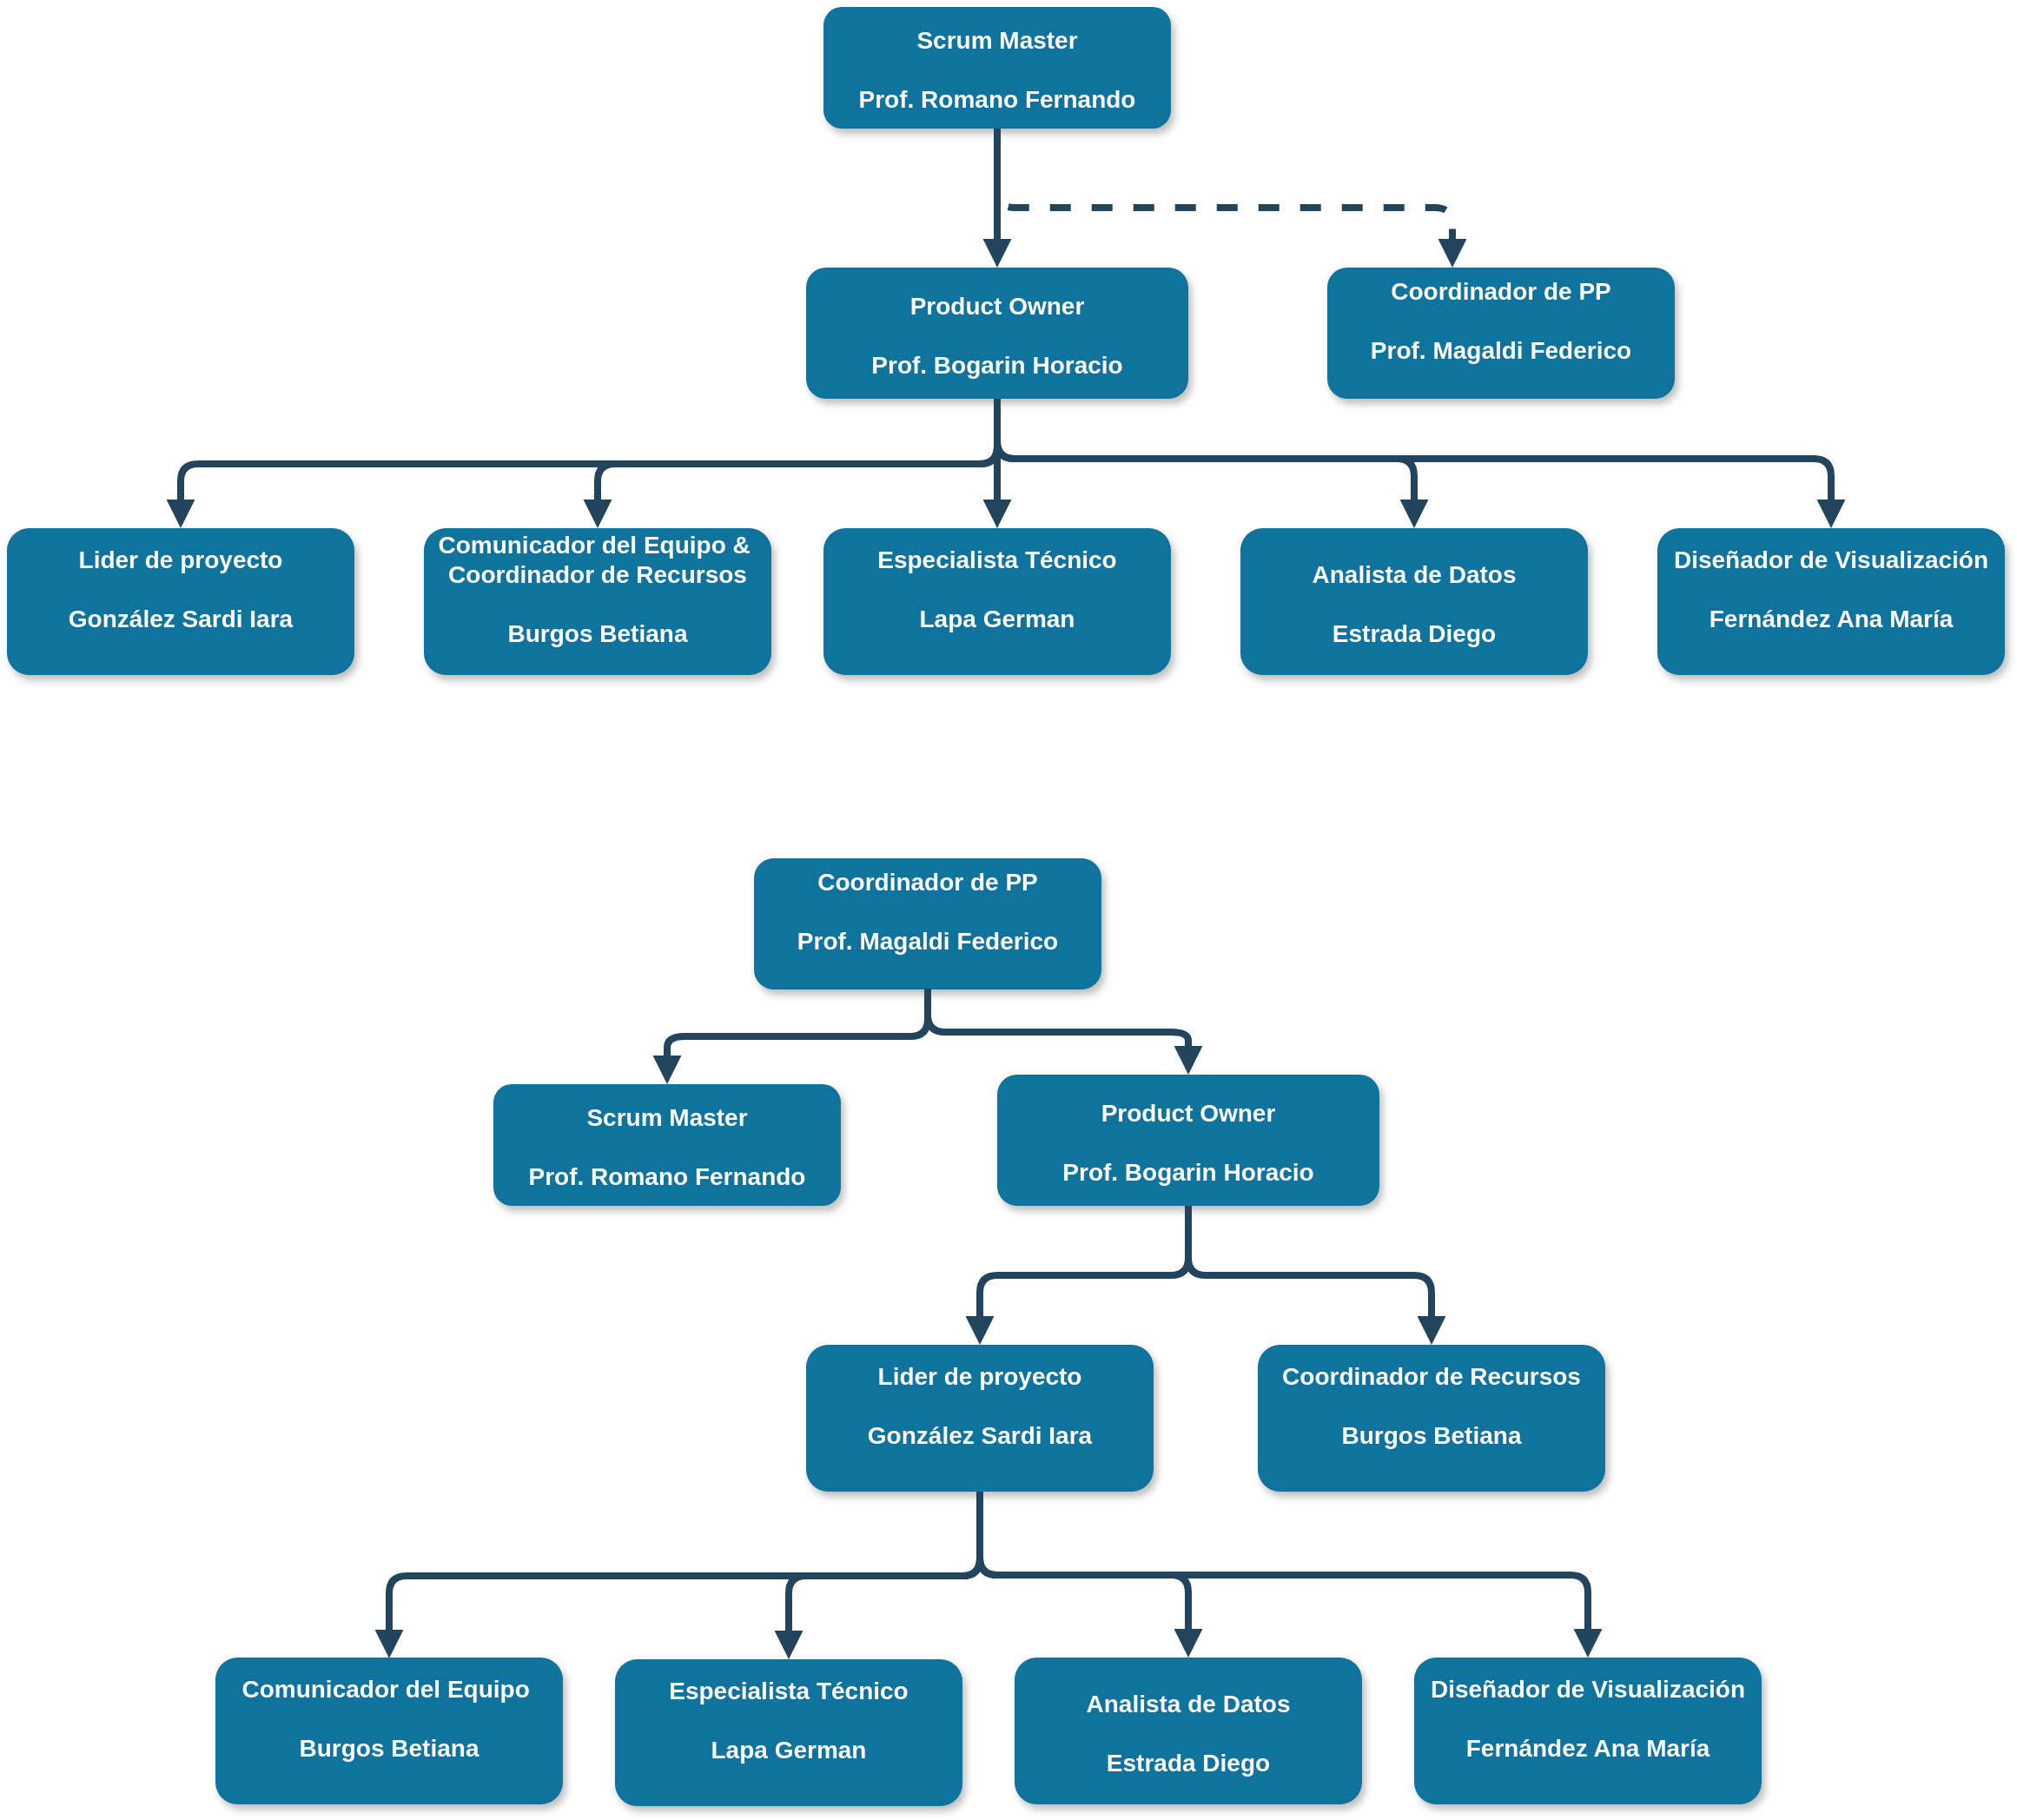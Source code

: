 <mxfile version="24.7.8">
  <diagram name="Page-1" id="97916047-d0de-89f5-080d-49f4d83e522f">
    <mxGraphModel dx="1329" dy="792" grid="1" gridSize="10" guides="1" tooltips="1" connect="1" arrows="1" fold="1" page="1" pageScale="1.5" pageWidth="1169" pageHeight="827" background="none" math="0" shadow="0">
      <root>
        <mxCell id="0" />
        <mxCell id="1" parent="0" />
        <mxCell id="2" value="Scrum Master&#xa;&#xa;Prof. Romano Fernando" style="rounded=1;fillColor=#10739E;strokeColor=none;shadow=1;gradientColor=none;fontStyle=1;fontColor=#FFFFFF;fontSize=14;" parent="1" vertex="1">
          <mxGeometry x="700" y="180" width="200" height="70" as="geometry" />
        </mxCell>
        <mxCell id="3" value="Product Owner&#xa;&#xa;Prof. Bogarin Horacio" style="rounded=1;fillColor=#10739E;strokeColor=none;shadow=1;gradientColor=none;fontStyle=1;fontColor=#FFFFFF;fontSize=14;" parent="1" vertex="1">
          <mxGeometry x="690" y="330" width="220" height="75.5" as="geometry" />
        </mxCell>
        <mxCell id="4" value="Lider de proyecto&#xa;&#xa;González Sardi Iara&#xa;" style="rounded=1;fillColor=#10739E;strokeColor=none;shadow=1;gradientColor=none;fontStyle=1;fontColor=#FFFFFF;fontSize=14;" parent="1" vertex="1">
          <mxGeometry x="230" y="480" width="200" height="84.5" as="geometry" />
        </mxCell>
        <mxCell id="5" value="Comunicador del Equipo &amp; &#xa;Coordinador de Recursos&#xa;&#xa;Burgos Betiana&#xa;" style="rounded=1;fillColor=#10739E;strokeColor=none;shadow=1;gradientColor=none;fontStyle=1;fontColor=#FFFFFF;fontSize=14;" parent="1" vertex="1">
          <mxGeometry x="470" y="480" width="200" height="84.5" as="geometry" />
        </mxCell>
        <mxCell id="6" value="Analista de Datos&#xa;&#xa;Estrada Diego" style="rounded=1;fillColor=#10739E;strokeColor=none;shadow=1;gradientColor=none;fontStyle=1;fontColor=#FFFFFF;fontSize=14;" parent="1" vertex="1">
          <mxGeometry x="940" y="480" width="200" height="84.5" as="geometry" />
        </mxCell>
        <mxCell id="7" value="Coordinador de PP&#xa;&#xa;Prof. Magaldi Federico&#xa;" style="rounded=1;fillColor=#10739E;strokeColor=none;shadow=1;gradientColor=none;fontStyle=1;fontColor=#FFFFFF;fontSize=14;" parent="1" vertex="1">
          <mxGeometry x="990" y="330" width="200" height="75.5" as="geometry" />
        </mxCell>
        <mxCell id="29" value="" style="edgeStyle=elbowEdgeStyle;elbow=vertical;strokeWidth=4;endArrow=block;endFill=1;fontStyle=1;strokeColor=#23445D;" parent="1" source="2" target="3" edge="1">
          <mxGeometry x="22" y="165.5" width="100" height="100" as="geometry">
            <mxPoint x="22" y="265.5" as="sourcePoint" />
            <mxPoint x="122" y="165.5" as="targetPoint" />
          </mxGeometry>
        </mxCell>
        <mxCell id="30" value="" style="edgeStyle=elbowEdgeStyle;elbow=vertical;strokeWidth=4;endArrow=block;endFill=1;fontStyle=1;strokeColor=#23445D;" parent="1" source="3" target="5" edge="1">
          <mxGeometry x="22" y="165.5" width="100" height="100" as="geometry">
            <mxPoint x="22" y="265.5" as="sourcePoint" />
            <mxPoint x="122" y="165.5" as="targetPoint" />
          </mxGeometry>
        </mxCell>
        <mxCell id="31" value="" style="edgeStyle=elbowEdgeStyle;elbow=vertical;strokeWidth=4;endArrow=block;endFill=1;fontStyle=1;strokeColor=#23445D;" parent="1" source="3" target="4" edge="1">
          <mxGeometry x="22" y="165.5" width="100" height="100" as="geometry">
            <mxPoint x="22" y="265.5" as="sourcePoint" />
            <mxPoint x="122" y="165.5" as="targetPoint" />
          </mxGeometry>
        </mxCell>
        <mxCell id="32" value="" style="edgeStyle=elbowEdgeStyle;elbow=vertical;strokeWidth=4;endArrow=block;endFill=1;fontStyle=1;strokeColor=#23445D;" parent="1" source="3" target="6" edge="1">
          <mxGeometry x="22" y="165.5" width="100" height="100" as="geometry">
            <mxPoint x="22" y="265.5" as="sourcePoint" />
            <mxPoint x="122" y="165.5" as="targetPoint" />
            <Array as="points">
              <mxPoint x="930" y="440" />
            </Array>
          </mxGeometry>
        </mxCell>
        <mxCell id="33" value="" style="edgeStyle=elbowEdgeStyle;elbow=vertical;strokeWidth=4;endArrow=block;endFill=1;fontStyle=1;dashed=1;strokeColor=#23445D;" parent="1" source="2" target="7" edge="1">
          <mxGeometry x="22" y="165.5" width="100" height="100" as="geometry">
            <mxPoint x="22" y="265.5" as="sourcePoint" />
            <mxPoint x="122" y="165.5" as="targetPoint" />
            <Array as="points">
              <mxPoint x="1062" y="295.5" />
            </Array>
          </mxGeometry>
        </mxCell>
        <mxCell id="4xJvbluPS9DWr1Omxu0b-56" value="Especialista Técnico&#xa;&#xa;Lapa German&#xa;" style="rounded=1;fillColor=#10739E;strokeColor=none;shadow=1;gradientColor=none;fontStyle=1;fontColor=#FFFFFF;fontSize=14;" vertex="1" parent="1">
          <mxGeometry x="700" y="480" width="200" height="84.5" as="geometry" />
        </mxCell>
        <mxCell id="4xJvbluPS9DWr1Omxu0b-57" value="" style="edgeStyle=elbowEdgeStyle;elbow=vertical;strokeWidth=4;endArrow=block;endFill=1;fontStyle=1;strokeColor=#23445D;entryX=0.5;entryY=0;entryDx=0;entryDy=0;exitX=0.5;exitY=1;exitDx=0;exitDy=0;" edge="1" parent="1" source="3" target="4xJvbluPS9DWr1Omxu0b-56">
          <mxGeometry x="22" y="165.5" width="100" height="100" as="geometry">
            <mxPoint x="782" y="416" as="sourcePoint" />
            <mxPoint x="1070" y="466" as="targetPoint" />
          </mxGeometry>
        </mxCell>
        <mxCell id="4xJvbluPS9DWr1Omxu0b-58" value="Diseñador de Visualización&#xa;&#xa;Fernández Ana María&#xa;" style="rounded=1;fillColor=#10739E;strokeColor=none;shadow=1;gradientColor=none;fontStyle=1;fontColor=#FFFFFF;fontSize=14;" vertex="1" parent="1">
          <mxGeometry x="1180" y="480" width="200" height="84.5" as="geometry" />
        </mxCell>
        <mxCell id="4xJvbluPS9DWr1Omxu0b-59" value="" style="edgeStyle=elbowEdgeStyle;elbow=vertical;strokeWidth=4;endArrow=block;endFill=1;fontStyle=1;strokeColor=#23445D;entryX=0.5;entryY=0;entryDx=0;entryDy=0;exitX=0.5;exitY=1;exitDx=0;exitDy=0;" edge="1" parent="1" source="3" target="4xJvbluPS9DWr1Omxu0b-58">
          <mxGeometry x="22" y="165.5" width="100" height="100" as="geometry">
            <mxPoint x="770" y="410" as="sourcePoint" />
            <mxPoint x="1070" y="466" as="targetPoint" />
            <Array as="points">
              <mxPoint x="1050" y="440" />
            </Array>
          </mxGeometry>
        </mxCell>
        <mxCell id="4xJvbluPS9DWr1Omxu0b-60" value="Scrum Master&#xa;&#xa;Prof. Romano Fernando" style="rounded=1;fillColor=#10739E;strokeColor=none;shadow=1;gradientColor=none;fontStyle=1;fontColor=#FFFFFF;fontSize=14;" vertex="1" parent="1">
          <mxGeometry x="510" y="800" width="200" height="70" as="geometry" />
        </mxCell>
        <mxCell id="4xJvbluPS9DWr1Omxu0b-61" value="Product Owner&#xa;&#xa;Prof. Bogarin Horacio" style="rounded=1;fillColor=#10739E;strokeColor=none;shadow=1;gradientColor=none;fontStyle=1;fontColor=#FFFFFF;fontSize=14;" vertex="1" parent="1">
          <mxGeometry x="800" y="794.5" width="220" height="75.5" as="geometry" />
        </mxCell>
        <mxCell id="4xJvbluPS9DWr1Omxu0b-62" value="Lider de proyecto&#xa;&#xa;González Sardi Iara&#xa;" style="rounded=1;fillColor=#10739E;strokeColor=none;shadow=1;gradientColor=none;fontStyle=1;fontColor=#FFFFFF;fontSize=14;" vertex="1" parent="1">
          <mxGeometry x="690" y="950" width="200" height="84.5" as="geometry" />
        </mxCell>
        <mxCell id="4xJvbluPS9DWr1Omxu0b-63" value="Coordinador de Recursos&#xa;&#xa;Burgos Betiana&#xa;" style="rounded=1;fillColor=#10739E;strokeColor=none;shadow=1;gradientColor=none;fontStyle=1;fontColor=#FFFFFF;fontSize=14;" vertex="1" parent="1">
          <mxGeometry x="950" y="950" width="200" height="84.5" as="geometry" />
        </mxCell>
        <mxCell id="4xJvbluPS9DWr1Omxu0b-64" value="Analista de Datos&#xa;&#xa;Estrada Diego" style="rounded=1;fillColor=#10739E;strokeColor=none;shadow=1;gradientColor=none;fontStyle=1;fontColor=#FFFFFF;fontSize=14;" vertex="1" parent="1">
          <mxGeometry x="810" y="1130" width="200" height="84.5" as="geometry" />
        </mxCell>
        <mxCell id="4xJvbluPS9DWr1Omxu0b-65" value="Coordinador de PP&#xa;&#xa;Prof. Magaldi Federico&#xa;" style="rounded=1;fillColor=#10739E;strokeColor=none;shadow=1;gradientColor=none;fontStyle=1;fontColor=#FFFFFF;fontSize=14;" vertex="1" parent="1">
          <mxGeometry x="660" y="670" width="200" height="75.5" as="geometry" />
        </mxCell>
        <mxCell id="4xJvbluPS9DWr1Omxu0b-67" value="" style="edgeStyle=elbowEdgeStyle;elbow=vertical;strokeWidth=4;endArrow=block;endFill=1;fontStyle=1;strokeColor=#23445D;" edge="1" parent="1" source="4xJvbluPS9DWr1Omxu0b-61" target="4xJvbluPS9DWr1Omxu0b-63">
          <mxGeometry x="22" y="165.5" width="100" height="100" as="geometry">
            <mxPoint x="2" y="895.5" as="sourcePoint" />
            <mxPoint x="102" y="795.5" as="targetPoint" />
          </mxGeometry>
        </mxCell>
        <mxCell id="4xJvbluPS9DWr1Omxu0b-68" value="" style="edgeStyle=elbowEdgeStyle;elbow=vertical;strokeWidth=4;endArrow=block;endFill=1;fontStyle=1;strokeColor=#23445D;" edge="1" parent="1" source="4xJvbluPS9DWr1Omxu0b-61" target="4xJvbluPS9DWr1Omxu0b-62">
          <mxGeometry x="22" y="165.5" width="100" height="100" as="geometry">
            <mxPoint x="2" y="895.5" as="sourcePoint" />
            <mxPoint x="102" y="795.5" as="targetPoint" />
          </mxGeometry>
        </mxCell>
        <mxCell id="4xJvbluPS9DWr1Omxu0b-71" value="Especialista Técnico&#xa;&#xa;Lapa German&#xa;" style="rounded=1;fillColor=#10739E;strokeColor=none;shadow=1;gradientColor=none;fontStyle=1;fontColor=#FFFFFF;fontSize=14;" vertex="1" parent="1">
          <mxGeometry x="580" y="1131" width="200" height="84.5" as="geometry" />
        </mxCell>
        <mxCell id="4xJvbluPS9DWr1Omxu0b-73" value="Diseñador de Visualización&#xa;&#xa;Fernández Ana María&#xa;" style="rounded=1;fillColor=#10739E;strokeColor=none;shadow=1;gradientColor=none;fontStyle=1;fontColor=#FFFFFF;fontSize=14;" vertex="1" parent="1">
          <mxGeometry x="1040" y="1130" width="200" height="84.5" as="geometry" />
        </mxCell>
        <mxCell id="4xJvbluPS9DWr1Omxu0b-79" value="" style="edgeStyle=elbowEdgeStyle;elbow=vertical;strokeWidth=4;endArrow=block;endFill=1;fontStyle=1;strokeColor=#23445D;exitX=0.5;exitY=1;exitDx=0;exitDy=0;entryX=0.5;entryY=0;entryDx=0;entryDy=0;" edge="1" parent="1" source="4xJvbluPS9DWr1Omxu0b-65" target="4xJvbluPS9DWr1Omxu0b-61">
          <mxGeometry x="22" y="165.5" width="100" height="100" as="geometry">
            <mxPoint x="1420" y="640" as="sourcePoint" />
            <mxPoint x="1060" y="880" as="targetPoint" />
          </mxGeometry>
        </mxCell>
        <mxCell id="4xJvbluPS9DWr1Omxu0b-82" value="" style="edgeStyle=elbowEdgeStyle;elbow=vertical;strokeWidth=4;endArrow=block;endFill=1;fontStyle=1;strokeColor=#23445D;exitX=0.5;exitY=1;exitDx=0;exitDy=0;entryX=0.5;entryY=0;entryDx=0;entryDy=0;" edge="1" parent="1" source="4xJvbluPS9DWr1Omxu0b-62" target="4xJvbluPS9DWr1Omxu0b-71">
          <mxGeometry x="22" y="165.5" width="100" height="100" as="geometry">
            <mxPoint x="463" y="1030" as="sourcePoint" />
            <mxPoint x="330" y="1180" as="targetPoint" />
          </mxGeometry>
        </mxCell>
        <mxCell id="4xJvbluPS9DWr1Omxu0b-83" value="" style="edgeStyle=elbowEdgeStyle;elbow=vertical;strokeWidth=4;endArrow=block;endFill=1;fontStyle=1;strokeColor=#23445D;exitX=0.5;exitY=1;exitDx=0;exitDy=0;entryX=0.5;entryY=0;entryDx=0;entryDy=0;" edge="1" parent="1" source="4xJvbluPS9DWr1Omxu0b-62" target="4xJvbluPS9DWr1Omxu0b-64">
          <mxGeometry x="22" y="165.5" width="100" height="100" as="geometry">
            <mxPoint x="447" y="1030" as="sourcePoint" />
            <mxPoint x="290" y="1136" as="targetPoint" />
          </mxGeometry>
        </mxCell>
        <mxCell id="4xJvbluPS9DWr1Omxu0b-84" value="" style="edgeStyle=elbowEdgeStyle;elbow=vertical;strokeWidth=4;endArrow=block;endFill=1;fontStyle=1;strokeColor=#23445D;exitX=0.5;exitY=1;exitDx=0;exitDy=0;entryX=0.5;entryY=0;entryDx=0;entryDy=0;" edge="1" parent="1" source="4xJvbluPS9DWr1Omxu0b-62" target="4xJvbluPS9DWr1Omxu0b-73">
          <mxGeometry x="22" y="165.5" width="100" height="100" as="geometry">
            <mxPoint x="430" y="1030" as="sourcePoint" />
            <mxPoint x="273" y="1136" as="targetPoint" />
          </mxGeometry>
        </mxCell>
        <mxCell id="4xJvbluPS9DWr1Omxu0b-85" value="Comunicador del Equipo &#xa;&#xa;Burgos Betiana&#xa;" style="rounded=1;fillColor=#10739E;strokeColor=none;shadow=1;gradientColor=none;fontStyle=1;fontColor=#FFFFFF;fontSize=14;" vertex="1" parent="1">
          <mxGeometry x="350" y="1130" width="200" height="84.5" as="geometry" />
        </mxCell>
        <mxCell id="4xJvbluPS9DWr1Omxu0b-86" value="" style="edgeStyle=elbowEdgeStyle;elbow=vertical;strokeWidth=4;endArrow=block;endFill=1;fontStyle=1;strokeColor=#23445D;entryX=0.5;entryY=0;entryDx=0;entryDy=0;" edge="1" parent="1">
          <mxGeometry x="22" y="165.5" width="100" height="100" as="geometry">
            <mxPoint x="790" y="1035" as="sourcePoint" />
            <mxPoint x="450" y="1130.5" as="targetPoint" />
          </mxGeometry>
        </mxCell>
        <mxCell id="4xJvbluPS9DWr1Omxu0b-87" value="" style="edgeStyle=elbowEdgeStyle;elbow=vertical;strokeWidth=4;endArrow=block;endFill=1;fontStyle=1;strokeColor=#23445D;entryX=0.5;entryY=0;entryDx=0;entryDy=0;" edge="1" parent="1" target="4xJvbluPS9DWr1Omxu0b-60">
          <mxGeometry x="22" y="165.5" width="100" height="100" as="geometry">
            <mxPoint x="760" y="745" as="sourcePoint" />
            <mxPoint x="470" y="769" as="targetPoint" />
          </mxGeometry>
        </mxCell>
      </root>
    </mxGraphModel>
  </diagram>
</mxfile>
